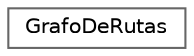 digraph "Graphical Class Hierarchy"
{
 // LATEX_PDF_SIZE
  bgcolor="transparent";
  edge [fontname=Helvetica,fontsize=10,labelfontname=Helvetica,labelfontsize=10];
  node [fontname=Helvetica,fontsize=10,shape=box,height=0.2,width=0.4];
  rankdir="LR";
  Node0 [id="Node000000",label="GrafoDeRutas",height=0.2,width=0.4,color="grey40", fillcolor="white", style="filled",URL="$class_grafo_de_rutas.html",tooltip="Representa la red de vuelos como un grafo dirigido."];
}
